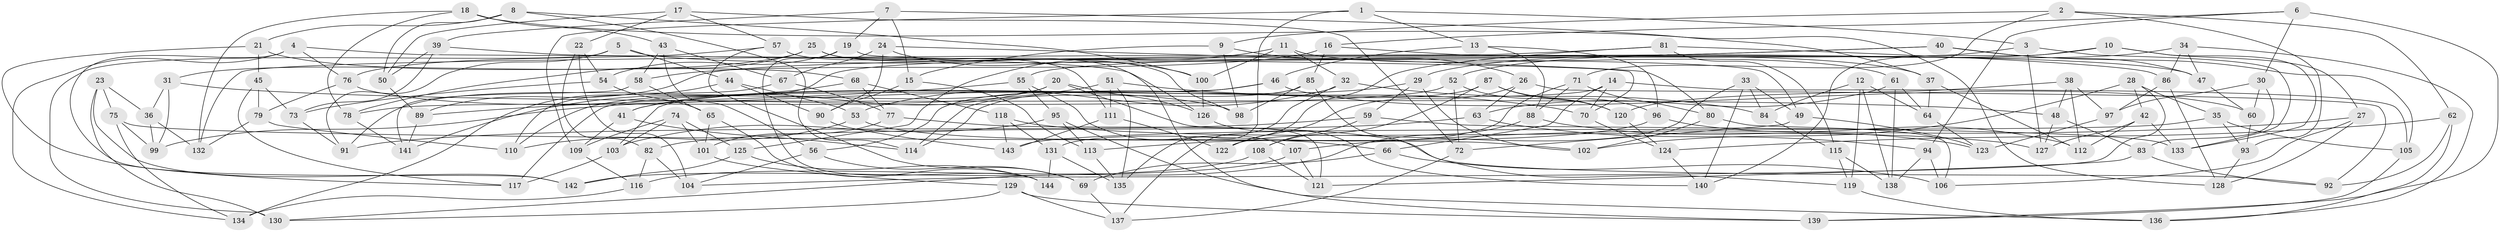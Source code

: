 // Generated by graph-tools (version 1.1) at 2025/50/03/09/25 03:50:48]
// undirected, 144 vertices, 288 edges
graph export_dot {
graph [start="1"]
  node [color=gray90,style=filled];
  1;
  2;
  3;
  4;
  5;
  6;
  7;
  8;
  9;
  10;
  11;
  12;
  13;
  14;
  15;
  16;
  17;
  18;
  19;
  20;
  21;
  22;
  23;
  24;
  25;
  26;
  27;
  28;
  29;
  30;
  31;
  32;
  33;
  34;
  35;
  36;
  37;
  38;
  39;
  40;
  41;
  42;
  43;
  44;
  45;
  46;
  47;
  48;
  49;
  50;
  51;
  52;
  53;
  54;
  55;
  56;
  57;
  58;
  59;
  60;
  61;
  62;
  63;
  64;
  65;
  66;
  67;
  68;
  69;
  70;
  71;
  72;
  73;
  74;
  75;
  76;
  77;
  78;
  79;
  80;
  81;
  82;
  83;
  84;
  85;
  86;
  87;
  88;
  89;
  90;
  91;
  92;
  93;
  94;
  95;
  96;
  97;
  98;
  99;
  100;
  101;
  102;
  103;
  104;
  105;
  106;
  107;
  108;
  109;
  110;
  111;
  112;
  113;
  114;
  115;
  116;
  117;
  118;
  119;
  120;
  121;
  122;
  123;
  124;
  125;
  126;
  127;
  128;
  129;
  130;
  131;
  132;
  133;
  134;
  135;
  136;
  137;
  138;
  139;
  140;
  141;
  142;
  143;
  144;
  1 -- 3;
  1 -- 13;
  1 -- 135;
  1 -- 109;
  2 -- 9;
  2 -- 93;
  2 -- 71;
  2 -- 62;
  3 -- 55;
  3 -- 127;
  3 -- 133;
  4 -- 70;
  4 -- 134;
  4 -- 142;
  4 -- 76;
  5 -- 47;
  5 -- 91;
  5 -- 44;
  5 -- 130;
  6 -- 139;
  6 -- 94;
  6 -- 30;
  6 -- 16;
  7 -- 19;
  7 -- 37;
  7 -- 15;
  7 -- 39;
  8 -- 21;
  8 -- 100;
  8 -- 114;
  8 -- 50;
  9 -- 15;
  9 -- 26;
  9 -- 98;
  10 -- 29;
  10 -- 140;
  10 -- 133;
  10 -- 27;
  11 -- 125;
  11 -- 32;
  11 -- 100;
  11 -- 61;
  12 -- 119;
  12 -- 64;
  12 -- 138;
  12 -- 84;
  13 -- 96;
  13 -- 46;
  13 -- 88;
  14 -- 103;
  14 -- 70;
  14 -- 105;
  14 -- 66;
  15 -- 90;
  15 -- 113;
  16 -- 85;
  16 -- 58;
  16 -- 37;
  17 -- 50;
  17 -- 72;
  17 -- 22;
  17 -- 57;
  18 -- 78;
  18 -- 132;
  18 -- 43;
  18 -- 128;
  19 -- 49;
  19 -- 144;
  19 -- 54;
  20 -- 41;
  20 -- 110;
  20 -- 126;
  20 -- 121;
  21 -- 68;
  21 -- 117;
  21 -- 45;
  22 -- 82;
  22 -- 104;
  22 -- 54;
  23 -- 142;
  23 -- 36;
  23 -- 130;
  23 -- 75;
  24 -- 67;
  24 -- 100;
  24 -- 80;
  24 -- 90;
  25 -- 78;
  25 -- 136;
  25 -- 98;
  25 -- 31;
  26 -- 63;
  26 -- 122;
  26 -- 92;
  27 -- 107;
  27 -- 128;
  27 -- 106;
  28 -- 102;
  28 -- 42;
  28 -- 35;
  28 -- 104;
  29 -- 41;
  29 -- 59;
  29 -- 102;
  30 -- 83;
  30 -- 97;
  30 -- 60;
  31 -- 99;
  31 -- 36;
  31 -- 48;
  32 -- 53;
  32 -- 84;
  32 -- 137;
  33 -- 140;
  33 -- 84;
  33 -- 49;
  33 -- 122;
  34 -- 47;
  34 -- 52;
  34 -- 136;
  34 -- 86;
  35 -- 93;
  35 -- 105;
  35 -- 143;
  36 -- 99;
  36 -- 132;
  37 -- 64;
  37 -- 112;
  38 -- 120;
  38 -- 48;
  38 -- 97;
  38 -- 112;
  39 -- 50;
  39 -- 126;
  39 -- 73;
  40 -- 89;
  40 -- 47;
  40 -- 105;
  40 -- 110;
  41 -- 109;
  41 -- 114;
  42 -- 127;
  42 -- 112;
  42 -- 133;
  43 -- 67;
  43 -- 58;
  43 -- 56;
  44 -- 134;
  44 -- 53;
  44 -- 90;
  45 -- 79;
  45 -- 73;
  45 -- 117;
  46 -- 60;
  46 -- 56;
  46 -- 117;
  47 -- 60;
  48 -- 83;
  48 -- 127;
  49 -- 123;
  49 -- 72;
  50 -- 89;
  51 -- 135;
  51 -- 99;
  51 -- 111;
  51 -- 70;
  52 -- 78;
  52 -- 72;
  52 -- 120;
  53 -- 66;
  53 -- 110;
  54 -- 65;
  54 -- 73;
  55 -- 107;
  55 -- 89;
  55 -- 95;
  56 -- 104;
  56 -- 69;
  57 -- 69;
  57 -- 111;
  57 -- 76;
  58 -- 141;
  58 -- 65;
  59 -- 91;
  59 -- 133;
  59 -- 108;
  60 -- 93;
  61 -- 63;
  61 -- 138;
  61 -- 64;
  62 -- 92;
  62 -- 136;
  62 -- 124;
  63 -- 82;
  63 -- 94;
  64 -- 123;
  65 -- 144;
  65 -- 101;
  66 -- 69;
  66 -- 106;
  67 -- 91;
  67 -- 77;
  68 -- 141;
  68 -- 77;
  68 -- 118;
  69 -- 137;
  70 -- 124;
  71 -- 88;
  71 -- 80;
  71 -- 131;
  72 -- 137;
  73 -- 91;
  74 -- 125;
  74 -- 109;
  74 -- 101;
  74 -- 103;
  75 -- 102;
  75 -- 134;
  75 -- 99;
  76 -- 79;
  76 -- 98;
  77 -- 101;
  77 -- 92;
  78 -- 141;
  79 -- 132;
  79 -- 110;
  80 -- 106;
  80 -- 102;
  81 -- 132;
  81 -- 115;
  81 -- 86;
  81 -- 122;
  82 -- 104;
  82 -- 116;
  83 -- 92;
  83 -- 121;
  84 -- 115;
  85 -- 119;
  85 -- 98;
  85 -- 114;
  86 -- 97;
  86 -- 128;
  87 -- 108;
  87 -- 114;
  87 -- 120;
  87 -- 96;
  88 -- 130;
  88 -- 123;
  89 -- 141;
  90 -- 143;
  93 -- 128;
  94 -- 106;
  94 -- 138;
  95 -- 113;
  95 -- 103;
  95 -- 139;
  96 -- 112;
  96 -- 113;
  97 -- 123;
  100 -- 126;
  101 -- 129;
  103 -- 117;
  105 -- 139;
  107 -- 121;
  107 -- 116;
  108 -- 121;
  108 -- 142;
  109 -- 116;
  111 -- 143;
  111 -- 122;
  113 -- 135;
  115 -- 119;
  115 -- 138;
  116 -- 134;
  118 -- 143;
  118 -- 127;
  118 -- 131;
  119 -- 136;
  120 -- 124;
  124 -- 140;
  125 -- 142;
  125 -- 144;
  126 -- 140;
  129 -- 130;
  129 -- 139;
  129 -- 137;
  131 -- 135;
  131 -- 144;
}
